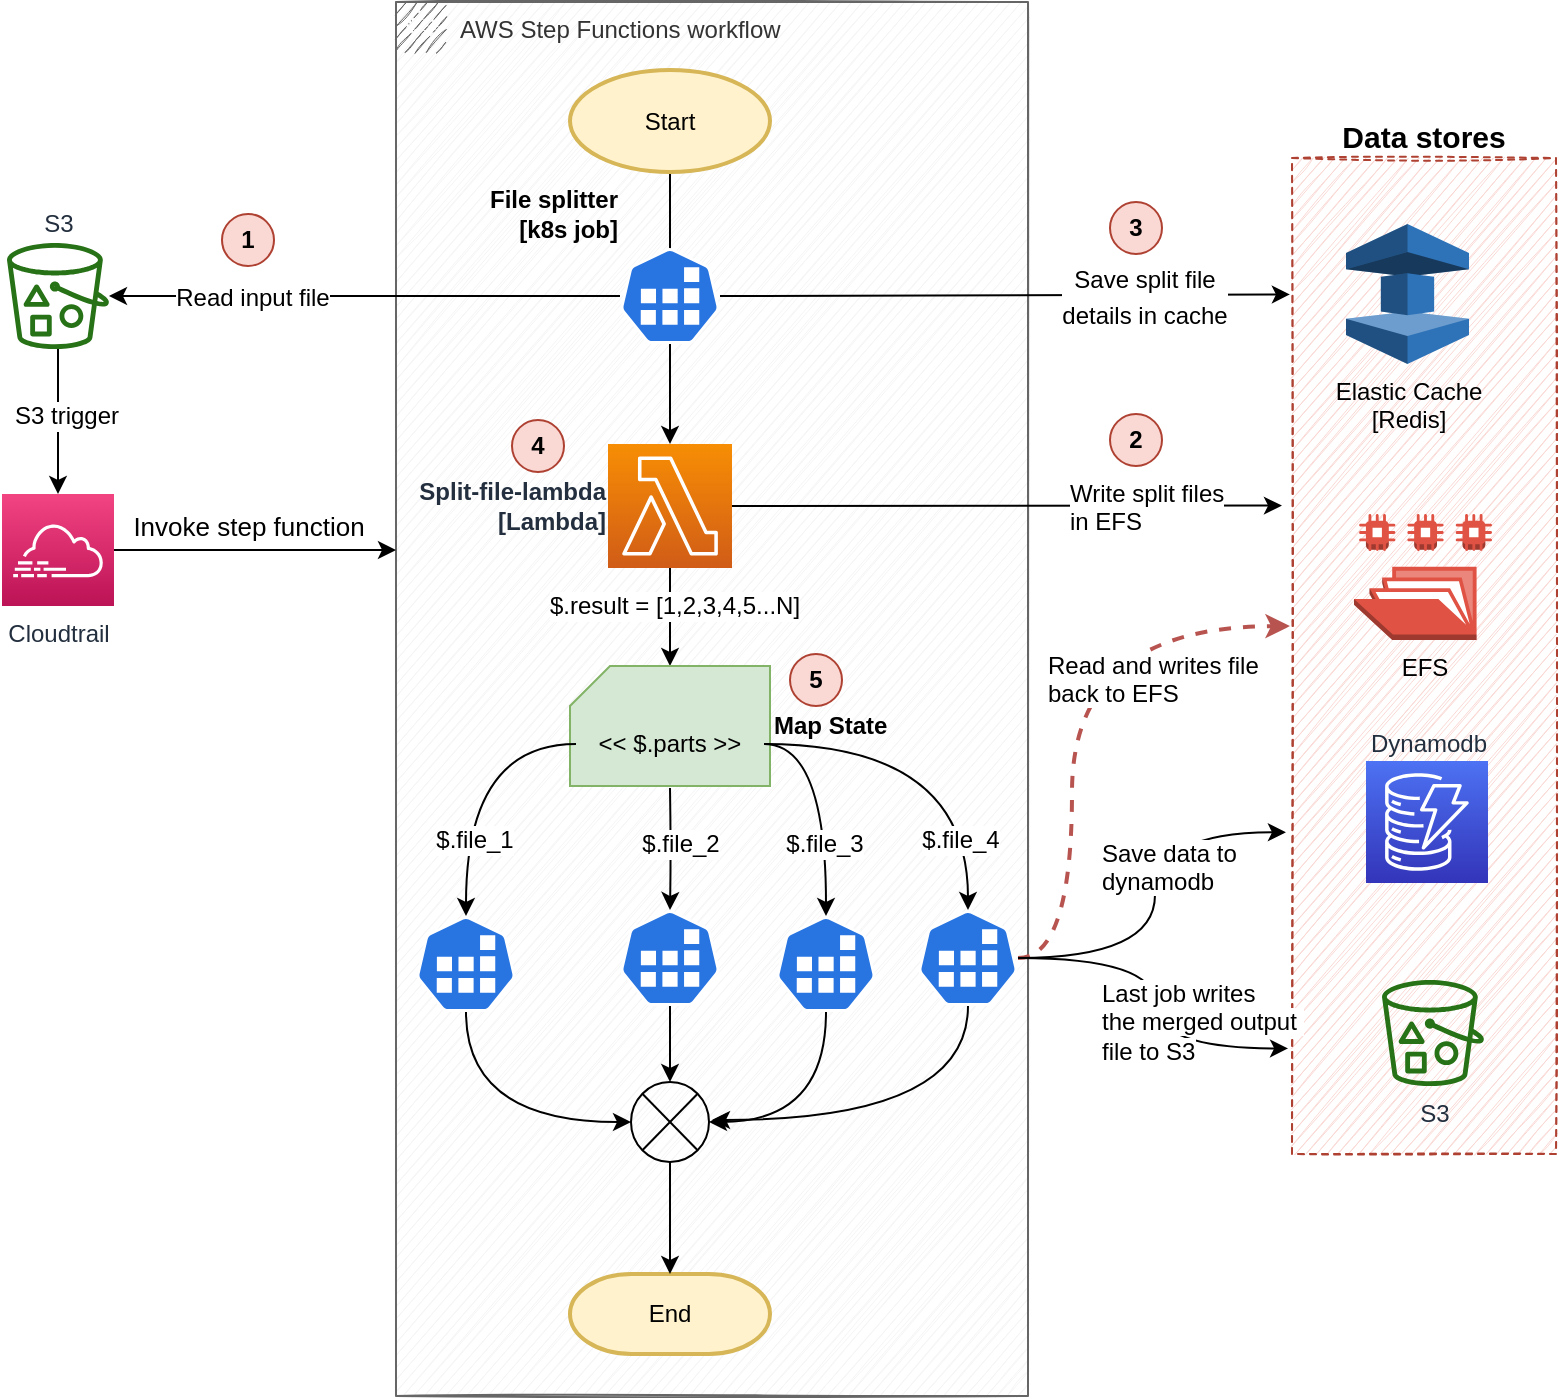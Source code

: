 <mxfile version="14.4.2" type="device"><diagram id="LCTmI9D3l08oKcjye1iw" name="Page-1"><mxGraphModel dx="1396" dy="997" grid="0" gridSize="10" guides="1" tooltips="1" connect="1" arrows="1" fold="1" page="0" pageScale="1" pageWidth="850" pageHeight="1100" math="0" shadow="0"><root><mxCell id="0"/><mxCell id="1" parent="0"/><mxCell id="8VPF3MNEsybb5XS2Qtvh-29" value="Data stores" style="fillColor=#fad9d5;strokeColor=#ae4132;dashed=1;verticalAlign=bottom;fontStyle=1;shadow=0;sketch=1;labelPosition=center;verticalLabelPosition=top;align=center;fontSize=15;glass=0;rounded=0;" vertex="1" parent="1"><mxGeometry x="761" y="152" width="132" height="498" as="geometry"/></mxCell><mxCell id="rYRNrpTz3VukVgeF38Zi-1" value="AWS Step Functions workflow" style="points=[[0,0],[0.25,0],[0.5,0],[0.75,0],[1,0],[1,0.25],[1,0.5],[1,0.75],[1,1],[0.75,1],[0.5,1],[0.25,1],[0,1],[0,0.75],[0,0.5],[0,0.25]];outlineConnect=0;html=1;whiteSpace=wrap;fontSize=12;fontStyle=0;shape=mxgraph.aws4.group;grIcon=mxgraph.aws4.group_aws_step_functions_workflow;verticalAlign=top;align=left;spacingLeft=30;dashed=0;fillColor=#f5f5f5;strokeColor=#666666;shadow=0;sketch=1;fontColor=#333333;" parent="1" vertex="1"><mxGeometry x="313" y="74" width="316" height="697" as="geometry"/></mxCell><mxCell id="rYRNrpTz3VukVgeF38Zi-29" value="" style="edgeStyle=orthogonalEdgeStyle;curved=1;orthogonalLoop=1;jettySize=auto;html=1;" parent="1" source="rYRNrpTz3VukVgeF38Zi-2" edge="1"><mxGeometry relative="1" as="geometry"><mxPoint x="450" y="222" as="targetPoint"/></mxGeometry></mxCell><mxCell id="rYRNrpTz3VukVgeF38Zi-2" value="Start" style="strokeWidth=2;html=1;shape=mxgraph.flowchart.start_1;whiteSpace=wrap;fillColor=#fff2cc;strokeColor=#d6b656;" parent="1" vertex="1"><mxGeometry x="400" y="108" width="100" height="51" as="geometry"/></mxCell><mxCell id="rYRNrpTz3VukVgeF38Zi-17" value="" style="edgeStyle=orthogonalEdgeStyle;curved=1;orthogonalLoop=1;jettySize=auto;html=1;entryX=0.5;entryY=0;entryDx=0;entryDy=0;entryPerimeter=0;exitX=0.5;exitY=1;exitDx=0;exitDy=0;exitPerimeter=0;" parent="1" source="N_r85ZgtVk2ZBUftH5Gq-1" target="rYRNrpTz3VukVgeF38Zi-6" edge="1"><mxGeometry relative="1" as="geometry"><mxPoint x="450" y="354" as="sourcePoint"/></mxGeometry></mxCell><mxCell id="rYRNrpTz3VukVgeF38Zi-4" value="EFS" style="outlineConnect=0;dashed=0;verticalLabelPosition=bottom;verticalAlign=top;align=center;html=1;shape=mxgraph.aws3.efs_share;fillColor=#E05243;gradientColor=none;labelPosition=center;" parent="1" vertex="1"><mxGeometry x="792" y="330" width="69" height="63" as="geometry"/></mxCell><mxCell id="rYRNrpTz3VukVgeF38Zi-6" value="Map State" style="verticalLabelPosition=middle;verticalAlign=middle;html=1;shape=card;whiteSpace=wrap;size=20;arcSize=12;fillColor=#d5e8d4;strokeColor=#82b366;labelPosition=right;align=left;fontStyle=1" parent="1" vertex="1"><mxGeometry x="400" y="406" width="100" height="60" as="geometry"/></mxCell><mxCell id="rYRNrpTz3VukVgeF38Zi-27" style="edgeStyle=orthogonalEdgeStyle;curved=1;orthogonalLoop=1;jettySize=auto;html=1;entryX=0;entryY=0.5;entryDx=0;entryDy=0;entryPerimeter=0;" parent="1" source="rYRNrpTz3VukVgeF38Zi-7" target="rYRNrpTz3VukVgeF38Zi-23" edge="1"><mxGeometry relative="1" as="geometry"><Array as="points"><mxPoint x="348" y="634"/></Array></mxGeometry></mxCell><mxCell id="rYRNrpTz3VukVgeF38Zi-7" value="" style="html=1;dashed=0;whitespace=wrap;fillColor=#2875E2;strokeColor=#ffffff;points=[[0.005,0.63,0],[0.1,0.2,0],[0.9,0.2,0],[0.5,0,0],[0.995,0.63,0],[0.72,0.99,0],[0.5,1,0],[0.28,0.99,0]];shape=mxgraph.kubernetes.icon;prIcon=job" parent="1" vertex="1"><mxGeometry x="323" y="531" width="50" height="48" as="geometry"/></mxCell><mxCell id="rYRNrpTz3VukVgeF38Zi-18" style="edgeStyle=orthogonalEdgeStyle;curved=1;orthogonalLoop=1;jettySize=auto;html=1;entryX=0.5;entryY=0;entryDx=0;entryDy=0;entryPerimeter=0;exitX=0;exitY=0.5;exitDx=0;exitDy=0;" parent="1" source="rYRNrpTz3VukVgeF38Zi-8" target="rYRNrpTz3VukVgeF38Zi-7" edge="1"><mxGeometry relative="1" as="geometry"/></mxCell><mxCell id="rYRNrpTz3VukVgeF38Zi-51" value="$.file_1" style="edgeLabel;html=1;align=center;verticalAlign=middle;resizable=0;points=[];fontSize=12;" parent="rYRNrpTz3VukVgeF38Zi-18" vertex="1" connectable="0"><mxGeometry x="0.461" y="4" relative="1" as="geometry"><mxPoint as="offset"/></mxGeometry></mxCell><mxCell id="rYRNrpTz3VukVgeF38Zi-19" style="edgeStyle=orthogonalEdgeStyle;curved=1;orthogonalLoop=1;jettySize=auto;html=1;" parent="1" target="rYRNrpTz3VukVgeF38Zi-9" edge="1"><mxGeometry relative="1" as="geometry"><mxPoint x="450" y="467" as="sourcePoint"/></mxGeometry></mxCell><mxCell id="rYRNrpTz3VukVgeF38Zi-52" value="&lt;span style=&quot;color: rgba(0 , 0 , 0 , 0) ; font-family: monospace ; font-size: 0px&quot;&gt;%3CmxGraphModel%3E%3Croot%3E%3CmxCell%20id%3D%220%22%2F%3E%3CmxCell%20id%3D%221%22%20parent%3D%220%22%2F%3E%3CmxCell%20id%3D%222%22%20value%3D%22%24.part%20%3D%201%22%20style%3D%22edgeLabel%3Bhtml%3D1%3Balign%3Dcenter%3BverticalAlign%3Dmiddle%3Bresizable%3D0%3Bpoints%3D%5B%5D%3BfontSize%3D12%3B%22%20vertex%3D%221%22%20connectable%3D%220%22%20parent%3D%221%22%3E%3CmxGeometry%20x%3D%22352%22%20y%3D%22493%22%20as%3D%22geometry%22%2F%3E%3C%2FmxCell%3E%3C%2Froot%3E%3C%2FmxGraphModel%3E$./&lt;/span&gt;" style="edgeLabel;html=1;align=center;verticalAlign=middle;resizable=0;points=[];fontSize=12;" parent="rYRNrpTz3VukVgeF38Zi-19" vertex="1" connectable="0"><mxGeometry x="-0.049" relative="1" as="geometry"><mxPoint as="offset"/></mxGeometry></mxCell><mxCell id="rYRNrpTz3VukVgeF38Zi-53" value="$.file_2" style="edgeLabel;html=1;align=center;verticalAlign=middle;resizable=0;points=[];fontSize=12;" parent="rYRNrpTz3VukVgeF38Zi-19" vertex="1" connectable="0"><mxGeometry x="-0.082" y="4" relative="1" as="geometry"><mxPoint as="offset"/></mxGeometry></mxCell><mxCell id="rYRNrpTz3VukVgeF38Zi-20" style="edgeStyle=orthogonalEdgeStyle;curved=1;orthogonalLoop=1;jettySize=auto;html=1;" parent="1" source="rYRNrpTz3VukVgeF38Zi-8" target="rYRNrpTz3VukVgeF38Zi-10" edge="1"><mxGeometry relative="1" as="geometry"/></mxCell><mxCell id="rYRNrpTz3VukVgeF38Zi-54" value="$.file_3" style="edgeLabel;html=1;align=center;verticalAlign=middle;resizable=0;points=[];fontSize=12;" parent="rYRNrpTz3VukVgeF38Zi-20" vertex="1" connectable="0"><mxGeometry x="0.385" y="-1" relative="1" as="geometry"><mxPoint as="offset"/></mxGeometry></mxCell><mxCell id="rYRNrpTz3VukVgeF38Zi-21" style="edgeStyle=orthogonalEdgeStyle;curved=1;orthogonalLoop=1;jettySize=auto;html=1;" parent="1" source="rYRNrpTz3VukVgeF38Zi-8" target="rYRNrpTz3VukVgeF38Zi-11" edge="1"><mxGeometry relative="1" as="geometry"/></mxCell><mxCell id="rYRNrpTz3VukVgeF38Zi-55" value="$.file_4" style="edgeLabel;html=1;align=center;verticalAlign=middle;resizable=0;points=[];fontSize=12;" parent="rYRNrpTz3VukVgeF38Zi-21" vertex="1" connectable="0"><mxGeometry x="0.622" y="-4" relative="1" as="geometry"><mxPoint as="offset"/></mxGeometry></mxCell><mxCell id="rYRNrpTz3VukVgeF38Zi-8" value="&amp;lt;&amp;lt; $.parts &amp;gt;&amp;gt;" style="text;html=1;strokeColor=none;fillColor=none;align=center;verticalAlign=middle;whiteSpace=wrap;rounded=0;" parent="1" vertex="1"><mxGeometry x="403" y="435" width="94" height="20" as="geometry"/></mxCell><mxCell id="rYRNrpTz3VukVgeF38Zi-24" value="" style="edgeStyle=orthogonalEdgeStyle;curved=1;orthogonalLoop=1;jettySize=auto;html=1;" parent="1" source="rYRNrpTz3VukVgeF38Zi-9" target="rYRNrpTz3VukVgeF38Zi-23" edge="1"><mxGeometry relative="1" as="geometry"/></mxCell><mxCell id="rYRNrpTz3VukVgeF38Zi-9" value="" style="html=1;dashed=0;whitespace=wrap;fillColor=#2875E2;strokeColor=#ffffff;points=[[0.005,0.63,0],[0.1,0.2,0],[0.9,0.2,0],[0.5,0,0],[0.995,0.63,0],[0.72,0.99,0],[0.5,1,0],[0.28,0.99,0]];shape=mxgraph.kubernetes.icon;prIcon=job" parent="1" vertex="1"><mxGeometry x="425" y="528" width="50" height="48" as="geometry"/></mxCell><mxCell id="rYRNrpTz3VukVgeF38Zi-25" style="edgeStyle=orthogonalEdgeStyle;curved=1;orthogonalLoop=1;jettySize=auto;html=1;entryX=1;entryY=0.5;entryDx=0;entryDy=0;entryPerimeter=0;exitX=0.5;exitY=1;exitDx=0;exitDy=0;exitPerimeter=0;" parent="1" source="rYRNrpTz3VukVgeF38Zi-10" target="rYRNrpTz3VukVgeF38Zi-23" edge="1"><mxGeometry relative="1" as="geometry"/></mxCell><mxCell id="rYRNrpTz3VukVgeF38Zi-10" value="" style="html=1;dashed=0;whitespace=wrap;fillColor=#2875E2;strokeColor=#ffffff;points=[[0.005,0.63,0],[0.1,0.2,0],[0.9,0.2,0],[0.5,0,0],[0.995,0.63,0],[0.72,0.99,0],[0.5,1,0],[0.28,0.99,0]];shape=mxgraph.kubernetes.icon;prIcon=job" parent="1" vertex="1"><mxGeometry x="503" y="531" width="50" height="48" as="geometry"/></mxCell><mxCell id="rYRNrpTz3VukVgeF38Zi-26" style="edgeStyle=orthogonalEdgeStyle;curved=1;orthogonalLoop=1;jettySize=auto;html=1;exitX=0.5;exitY=1;exitDx=0;exitDy=0;exitPerimeter=0;" parent="1" source="rYRNrpTz3VukVgeF38Zi-11" edge="1"><mxGeometry relative="1" as="geometry"><mxPoint x="471" y="633" as="targetPoint"/><Array as="points"><mxPoint x="599" y="633"/></Array></mxGeometry></mxCell><mxCell id="8VPF3MNEsybb5XS2Qtvh-36" style="edgeStyle=orthogonalEdgeStyle;curved=1;orthogonalLoop=1;jettySize=auto;html=1;entryX=-0.008;entryY=0.47;entryDx=0;entryDy=0;entryPerimeter=0;strokeWidth=2;fontSize=15;dashed=1;fillColor=#f8cecc;strokeColor=#b85450;" edge="1" parent="1" source="rYRNrpTz3VukVgeF38Zi-11" target="8VPF3MNEsybb5XS2Qtvh-29"><mxGeometry relative="1" as="geometry"><Array as="points"><mxPoint x="651" y="552"/><mxPoint x="651" y="386"/></Array></mxGeometry></mxCell><mxCell id="8VPF3MNEsybb5XS2Qtvh-37" style="edgeStyle=orthogonalEdgeStyle;curved=1;orthogonalLoop=1;jettySize=auto;html=1;entryX=-0.023;entryY=0.677;entryDx=0;entryDy=0;entryPerimeter=0;strokeWidth=1;fontSize=15;" edge="1" parent="1" source="rYRNrpTz3VukVgeF38Zi-11" target="8VPF3MNEsybb5XS2Qtvh-29"><mxGeometry relative="1" as="geometry"/></mxCell><mxCell id="8VPF3MNEsybb5XS2Qtvh-40" style="edgeStyle=orthogonalEdgeStyle;curved=1;orthogonalLoop=1;jettySize=auto;html=1;entryX=-0.015;entryY=0.894;entryDx=0;entryDy=0;entryPerimeter=0;strokeWidth=1;fontSize=15;" edge="1" parent="1" source="rYRNrpTz3VukVgeF38Zi-11" target="8VPF3MNEsybb5XS2Qtvh-29"><mxGeometry relative="1" as="geometry"/></mxCell><mxCell id="rYRNrpTz3VukVgeF38Zi-11" value="" style="html=1;dashed=0;whitespace=wrap;fillColor=#2875E2;strokeColor=#ffffff;points=[[0.005,0.63,0],[0.1,0.2,0],[0.9,0.2,0],[0.5,0,0],[0.995,0.63,0],[0.72,0.99,0],[0.5,1,0],[0.28,0.99,0]];shape=mxgraph.kubernetes.icon;prIcon=job" parent="1" vertex="1"><mxGeometry x="574" y="528" width="50" height="48" as="geometry"/></mxCell><mxCell id="rYRNrpTz3VukVgeF38Zi-13" value="End" style="strokeWidth=2;html=1;shape=mxgraph.flowchart.terminator;whiteSpace=wrap;fillColor=#fff2cc;strokeColor=#d6b656;" parent="1" vertex="1"><mxGeometry x="400" y="710" width="100" height="40" as="geometry"/></mxCell><mxCell id="8VPF3MNEsybb5XS2Qtvh-11" style="edgeStyle=orthogonalEdgeStyle;curved=1;orthogonalLoop=1;jettySize=auto;html=1;" edge="1" parent="1" source="rYRNrpTz3VukVgeF38Zi-23" target="rYRNrpTz3VukVgeF38Zi-13"><mxGeometry relative="1" as="geometry"/></mxCell><mxCell id="rYRNrpTz3VukVgeF38Zi-23" value="" style="verticalLabelPosition=bottom;verticalAlign=top;html=1;shape=mxgraph.flowchart.or;fillColor=none;" parent="1" vertex="1"><mxGeometry x="430.5" y="614" width="39" height="40" as="geometry"/></mxCell><mxCell id="rYRNrpTz3VukVgeF38Zi-31" value="S3" style="outlineConnect=0;fontColor=#232F3E;gradientColor=none;fillColor=#277116;strokeColor=none;dashed=0;verticalLabelPosition=bottom;verticalAlign=top;align=center;html=1;fontSize=12;fontStyle=0;aspect=fixed;pointerEvents=1;shape=mxgraph.aws4.bucket_with_objects;" parent="1" vertex="1"><mxGeometry x="806" y="563" width="51" height="53.04" as="geometry"/></mxCell><mxCell id="8VPF3MNEsybb5XS2Qtvh-17" style="edgeStyle=orthogonalEdgeStyle;orthogonalLoop=1;jettySize=auto;html=1;strokeWidth=1;rounded=0;" edge="1" parent="1" source="rYRNrpTz3VukVgeF38Zi-33" target="8VPF3MNEsybb5XS2Qtvh-16"><mxGeometry relative="1" as="geometry"/></mxCell><mxCell id="8VPF3MNEsybb5XS2Qtvh-19" value="S3 trigger" style="edgeLabel;html=1;align=center;verticalAlign=middle;resizable=0;points=[];fontSize=12;" vertex="1" connectable="0" parent="8VPF3MNEsybb5XS2Qtvh-17"><mxGeometry x="0.048" y="1" relative="1" as="geometry"><mxPoint x="2.5" y="-5" as="offset"/></mxGeometry></mxCell><mxCell id="rYRNrpTz3VukVgeF38Zi-33" value="S3" style="outlineConnect=0;fontColor=#232F3E;gradientColor=none;fillColor=#277116;strokeColor=none;dashed=0;verticalLabelPosition=top;verticalAlign=bottom;align=center;html=1;fontSize=12;fontStyle=0;aspect=fixed;pointerEvents=1;shape=mxgraph.aws4.bucket_with_objects;labelPosition=center;" parent="1" vertex="1"><mxGeometry x="118.5" y="194.48" width="51" height="53.04" as="geometry"/></mxCell><mxCell id="8VPF3MNEsybb5XS2Qtvh-33" style="edgeStyle=orthogonalEdgeStyle;curved=1;orthogonalLoop=1;jettySize=auto;html=1;entryX=-0.008;entryY=0.137;entryDx=0;entryDy=0;entryPerimeter=0;strokeWidth=1;fontSize=15;" edge="1" parent="1" source="rYRNrpTz3VukVgeF38Zi-38" target="8VPF3MNEsybb5XS2Qtvh-29"><mxGeometry relative="1" as="geometry"/></mxCell><mxCell id="8VPF3MNEsybb5XS2Qtvh-34" value="&lt;span style=&quot;font-size: 12px&quot;&gt;Save split file&lt;/span&gt;&lt;br style=&quot;font-size: 12px&quot;&gt;&lt;span style=&quot;font-size: 12px&quot;&gt;details in cache&lt;/span&gt;" style="edgeLabel;html=1;align=center;verticalAlign=middle;resizable=0;points=[];fontSize=15;" vertex="1" connectable="0" parent="8VPF3MNEsybb5XS2Qtvh-33"><mxGeometry x="0.343" y="-1" relative="1" as="geometry"><mxPoint x="20.8" y="-1.21" as="offset"/></mxGeometry></mxCell><mxCell id="8VPF3MNEsybb5XS2Qtvh-42" style="edgeStyle=orthogonalEdgeStyle;rounded=0;orthogonalLoop=1;jettySize=auto;html=1;strokeWidth=1;fontSize=13;" edge="1" parent="1" source="rYRNrpTz3VukVgeF38Zi-38" target="rYRNrpTz3VukVgeF38Zi-33"><mxGeometry relative="1" as="geometry"/></mxCell><mxCell id="8VPF3MNEsybb5XS2Qtvh-43" value="&lt;span style=&quot;font-size: 12px&quot;&gt;Read input file&lt;/span&gt;" style="edgeLabel;html=1;align=center;verticalAlign=middle;resizable=0;points=[];fontSize=13;" vertex="1" connectable="0" parent="8VPF3MNEsybb5XS2Qtvh-42"><mxGeometry x="0.346" relative="1" as="geometry"><mxPoint x="-12" as="offset"/></mxGeometry></mxCell><mxCell id="rYRNrpTz3VukVgeF38Zi-38" value="File splitter&lt;br&gt;[k8s job]" style="html=1;dashed=0;whitespace=wrap;fillColor=#2875E2;strokeColor=#ffffff;points=[[0.005,0.63,0],[0.1,0.2,0],[0.9,0.2,0],[0.5,0,0],[0.995,0.63,0],[0.72,0.99,0],[0.5,1,0],[0.28,0.99,0]];shape=mxgraph.kubernetes.icon;prIcon=job;labelPosition=left;verticalLabelPosition=top;align=right;verticalAlign=bottom;fontSize=12;fontStyle=1" parent="1" vertex="1"><mxGeometry x="425" y="197" width="50" height="48" as="geometry"/></mxCell><mxCell id="rYRNrpTz3VukVgeF38Zi-47" value="1" style="ellipse;whiteSpace=wrap;html=1;aspect=fixed;shadow=0;sketch=0;fontSize=12;fillColor=#fad9d5;strokeColor=#ae4132;fontStyle=1;" parent="1" vertex="1"><mxGeometry x="226" y="180" width="26" height="26" as="geometry"/></mxCell><mxCell id="rYRNrpTz3VukVgeF38Zi-49" value="4" style="ellipse;whiteSpace=wrap;html=1;aspect=fixed;shadow=0;sketch=0;fontSize=12;fillColor=#fad9d5;strokeColor=#ae4132;fontStyle=1;" parent="1" vertex="1"><mxGeometry x="371" y="283" width="26" height="26" as="geometry"/></mxCell><mxCell id="8VPF3MNEsybb5XS2Qtvh-30" style="edgeStyle=orthogonalEdgeStyle;curved=1;orthogonalLoop=1;jettySize=auto;html=1;entryX=-0.038;entryY=0.349;entryDx=0;entryDy=0;entryPerimeter=0;strokeWidth=1;fontSize=15;" edge="1" parent="1" source="N_r85ZgtVk2ZBUftH5Gq-1" target="8VPF3MNEsybb5XS2Qtvh-29"><mxGeometry relative="1" as="geometry"/></mxCell><mxCell id="N_r85ZgtVk2ZBUftH5Gq-1" value="Split-file-lambda&lt;br&gt;[Lambda]" style="points=[[0,0,0],[0.25,0,0],[0.5,0,0],[0.75,0,0],[1,0,0],[0,1,0],[0.25,1,0],[0.5,1,0],[0.75,1,0],[1,1,0],[0,0.25,0],[0,0.5,0],[0,0.75,0],[1,0.25,0],[1,0.5,0],[1,0.75,0]];outlineConnect=0;fontColor=#232F3E;gradientColor=#F78E04;gradientDirection=north;fillColor=#D05C17;strokeColor=#ffffff;dashed=0;verticalLabelPosition=middle;verticalAlign=middle;align=right;html=1;fontSize=12;fontStyle=1;aspect=fixed;shape=mxgraph.aws4.resourceIcon;resIcon=mxgraph.aws4.lambda;labelPosition=left;" parent="1" vertex="1"><mxGeometry x="419" y="295" width="62" height="62" as="geometry"/></mxCell><mxCell id="N_r85ZgtVk2ZBUftH5Gq-2" value="" style="edgeStyle=orthogonalEdgeStyle;curved=1;orthogonalLoop=1;jettySize=auto;html=1;exitX=0.5;exitY=1;exitDx=0;exitDy=0;exitPerimeter=0;" parent="1" source="rYRNrpTz3VukVgeF38Zi-38" target="N_r85ZgtVk2ZBUftH5Gq-1" edge="1"><mxGeometry relative="1" as="geometry"><mxPoint x="449" y="245" as="sourcePoint"/><mxPoint x="449" y="287" as="targetPoint"/></mxGeometry></mxCell><mxCell id="N_r85ZgtVk2ZBUftH5Gq-3" value="$.result = [1,2,3,4,5...N]" style="edgeLabel;html=1;align=center;verticalAlign=middle;resizable=0;points=[];fontSize=12;" parent="N_r85ZgtVk2ZBUftH5Gq-2" vertex="1" connectable="0"><mxGeometry x="-0.257" relative="1" as="geometry"><mxPoint x="2" y="112" as="offset"/></mxGeometry></mxCell><mxCell id="8VPF3MNEsybb5XS2Qtvh-1" value="Elastic Cache&lt;br&gt;[Redis]" style="outlineConnect=0;dashed=0;verticalLabelPosition=bottom;verticalAlign=top;align=center;html=1;shape=mxgraph.aws3.elasticache;fillColor=#2E73B8;gradientColor=none;" vertex="1" parent="1"><mxGeometry x="788" y="185" width="61.5" height="70" as="geometry"/></mxCell><mxCell id="8VPF3MNEsybb5XS2Qtvh-9" value="3" style="ellipse;whiteSpace=wrap;html=1;aspect=fixed;shadow=0;sketch=0;fontSize=12;fillColor=#fad9d5;strokeColor=#ae4132;fontStyle=1;" vertex="1" parent="1"><mxGeometry x="670" y="174" width="26" height="26" as="geometry"/></mxCell><mxCell id="8VPF3MNEsybb5XS2Qtvh-12" value="5" style="ellipse;whiteSpace=wrap;html=1;aspect=fixed;shadow=0;sketch=0;fontSize=12;fillColor=#fad9d5;strokeColor=#ae4132;fontStyle=1;" vertex="1" parent="1"><mxGeometry x="510" y="400" width="26" height="26" as="geometry"/></mxCell><mxCell id="8VPF3MNEsybb5XS2Qtvh-13" value="Dynamodb" style="points=[[0,0,0],[0.25,0,0],[0.5,0,0],[0.75,0,0],[1,0,0],[0,1,0],[0.25,1,0],[0.5,1,0],[0.75,1,0],[1,1,0],[0,0.25,0],[0,0.5,0],[0,0.75,0],[1,0.25,0],[1,0.5,0],[1,0.75,0]];outlineConnect=0;fontColor=#232F3E;gradientColor=#4D72F3;gradientDirection=north;fillColor=#3334B9;strokeColor=#ffffff;dashed=0;verticalLabelPosition=top;verticalAlign=bottom;align=center;html=1;fontSize=12;fontStyle=0;aspect=fixed;shape=mxgraph.aws4.resourceIcon;resIcon=mxgraph.aws4.dynamodb;labelPosition=center;" vertex="1" parent="1"><mxGeometry x="798" y="453.5" width="61" height="61" as="geometry"/></mxCell><mxCell id="8VPF3MNEsybb5XS2Qtvh-41" value="Invoke step function" style="edgeStyle=orthogonalEdgeStyle;rounded=0;orthogonalLoop=1;jettySize=auto;html=1;strokeWidth=1;fontSize=13;" edge="1" parent="1" source="8VPF3MNEsybb5XS2Qtvh-16" target="rYRNrpTz3VukVgeF38Zi-1"><mxGeometry x="-0.05" y="12" relative="1" as="geometry"><Array as="points"><mxPoint x="279" y="348"/><mxPoint x="279" y="348"/></Array><mxPoint as="offset"/></mxGeometry></mxCell><mxCell id="8VPF3MNEsybb5XS2Qtvh-16" value="Cloudtrail" style="points=[[0,0,0],[0.25,0,0],[0.5,0,0],[0.75,0,0],[1,0,0],[0,1,0],[0.25,1,0],[0.5,1,0],[0.75,1,0],[1,1,0],[0,0.25,0],[0,0.5,0],[0,0.75,0],[1,0.25,0],[1,0.5,0],[1,0.75,0]];points=[[0,0,0],[0.25,0,0],[0.5,0,0],[0.75,0,0],[1,0,0],[0,1,0],[0.25,1,0],[0.5,1,0],[0.75,1,0],[1,1,0],[0,0.25,0],[0,0.5,0],[0,0.75,0],[1,0.25,0],[1,0.5,0],[1,0.75,0]];outlineConnect=0;fontColor=#232F3E;gradientColor=#F34482;gradientDirection=north;fillColor=#BC1356;strokeColor=#ffffff;dashed=0;verticalLabelPosition=bottom;verticalAlign=top;align=center;html=1;fontSize=12;fontStyle=0;aspect=fixed;shape=mxgraph.aws4.resourceIcon;resIcon=mxgraph.aws4.cloudtrail;shadow=0;sketch=0;labelPosition=center;" vertex="1" parent="1"><mxGeometry x="116" y="320" width="56" height="56" as="geometry"/></mxCell><mxCell id="8VPF3MNEsybb5XS2Qtvh-23" value="2" style="ellipse;whiteSpace=wrap;html=1;aspect=fixed;shadow=0;sketch=0;fontSize=12;fillColor=#fad9d5;strokeColor=#ae4132;fontStyle=1;" vertex="1" parent="1"><mxGeometry x="670" y="280" width="26" height="26" as="geometry"/></mxCell><mxCell id="8VPF3MNEsybb5XS2Qtvh-25" value="&lt;meta charset=&quot;utf-8&quot;&gt;&lt;span style=&quot;color: rgb(0, 0, 0); font-family: helvetica; font-size: 12px; font-style: normal; font-weight: 400; letter-spacing: normal; text-align: center; text-indent: 0px; text-transform: none; word-spacing: 0px; background-color: rgb(255, 255, 255); display: inline; float: none;&quot;&gt;Read and writes file&amp;nbsp;&lt;/span&gt;&lt;br style=&quot;color: rgb(0, 0, 0); font-family: helvetica; font-size: 12px; font-style: normal; font-weight: 400; letter-spacing: normal; text-align: center; text-indent: 0px; text-transform: none; word-spacing: 0px;&quot;&gt;&lt;span style=&quot;color: rgb(0, 0, 0); font-family: helvetica; font-size: 12px; font-style: normal; font-weight: 400; letter-spacing: normal; text-align: center; text-indent: 0px; text-transform: none; word-spacing: 0px; background-color: rgb(255, 255, 255); display: inline; float: none;&quot;&gt;back to EFS&lt;/span&gt;" style="text;whiteSpace=wrap;html=1;fontSize=12;" vertex="1" parent="1"><mxGeometry x="637" y="392" width="129" height="42" as="geometry"/></mxCell><mxCell id="8VPF3MNEsybb5XS2Qtvh-26" value="&lt;meta charset=&quot;utf-8&quot;&gt;&lt;span style=&quot;color: rgb(0, 0, 0); font-family: helvetica; font-size: 12px; font-style: normal; font-weight: 400; letter-spacing: normal; text-align: center; text-indent: 0px; text-transform: none; word-spacing: 0px; background-color: rgb(255, 255, 255); display: inline; float: none;&quot;&gt;Save data to&amp;nbsp;&lt;/span&gt;&lt;br style=&quot;color: rgb(0, 0, 0); font-family: helvetica; font-size: 12px; font-style: normal; font-weight: 400; letter-spacing: normal; text-align: center; text-indent: 0px; text-transform: none; word-spacing: 0px;&quot;&gt;&lt;span style=&quot;color: rgb(0, 0, 0); font-family: helvetica; font-size: 12px; font-style: normal; font-weight: 400; letter-spacing: normal; text-align: center; text-indent: 0px; text-transform: none; word-spacing: 0px; background-color: rgb(255, 255, 255); display: inline; float: none;&quot;&gt;dynamodb&lt;/span&gt;" style="text;whiteSpace=wrap;html=1;fontSize=12;" vertex="1" parent="1"><mxGeometry x="664" y="486" width="91" height="42" as="geometry"/></mxCell><mxCell id="8VPF3MNEsybb5XS2Qtvh-27" value="&lt;meta charset=&quot;utf-8&quot;&gt;&lt;span style=&quot;color: rgb(0, 0, 0); font-family: helvetica; font-size: 12px; font-style: normal; font-weight: 400; letter-spacing: normal; text-align: center; text-indent: 0px; text-transform: none; word-spacing: 0px; background-color: rgb(255, 255, 255); display: inline; float: none;&quot;&gt;Last job writes&amp;nbsp;&lt;/span&gt;&lt;br style=&quot;color: rgb(0, 0, 0); font-family: helvetica; font-size: 12px; font-style: normal; font-weight: 400; letter-spacing: normal; text-align: center; text-indent: 0px; text-transform: none; word-spacing: 0px;&quot;&gt;&lt;span style=&quot;color: rgb(0, 0, 0); font-family: helvetica; font-size: 12px; font-style: normal; font-weight: 400; letter-spacing: normal; text-align: center; text-indent: 0px; text-transform: none; word-spacing: 0px; background-color: rgb(255, 255, 255); display: inline; float: none;&quot;&gt;the merged output&lt;span&gt;&amp;nbsp;&lt;/span&gt;&lt;/span&gt;&lt;br style=&quot;color: rgb(0, 0, 0); font-family: helvetica; font-size: 12px; font-style: normal; font-weight: 400; letter-spacing: normal; text-align: center; text-indent: 0px; text-transform: none; word-spacing: 0px;&quot;&gt;&lt;span style=&quot;color: rgb(0, 0, 0); font-family: helvetica; font-size: 12px; font-style: normal; font-weight: 400; letter-spacing: normal; text-align: center; text-indent: 0px; text-transform: none; word-spacing: 0px; background-color: rgb(255, 255, 255); display: inline; float: none;&quot;&gt;file to S3&lt;/span&gt;" style="text;whiteSpace=wrap;html=1;fontSize=12;" vertex="1" parent="1"><mxGeometry x="664" y="556" width="121" height="56" as="geometry"/></mxCell><mxCell id="8VPF3MNEsybb5XS2Qtvh-28" value="&lt;span style=&quot;color: rgb(0, 0, 0); font-family: helvetica; font-size: 12px; font-style: normal; font-weight: 400; letter-spacing: normal; text-indent: 0px; text-transform: none; word-spacing: 0px; background-color: rgb(255, 255, 255); display: inline; float: none;&quot;&gt;Write split files&lt;br&gt;in EFS&lt;br&gt;&lt;/span&gt;" style="text;whiteSpace=wrap;html=1;fontSize=12;align=left;" vertex="1" parent="1"><mxGeometry x="648" y="306" width="97" height="28" as="geometry"/></mxCell></root></mxGraphModel></diagram></mxfile>